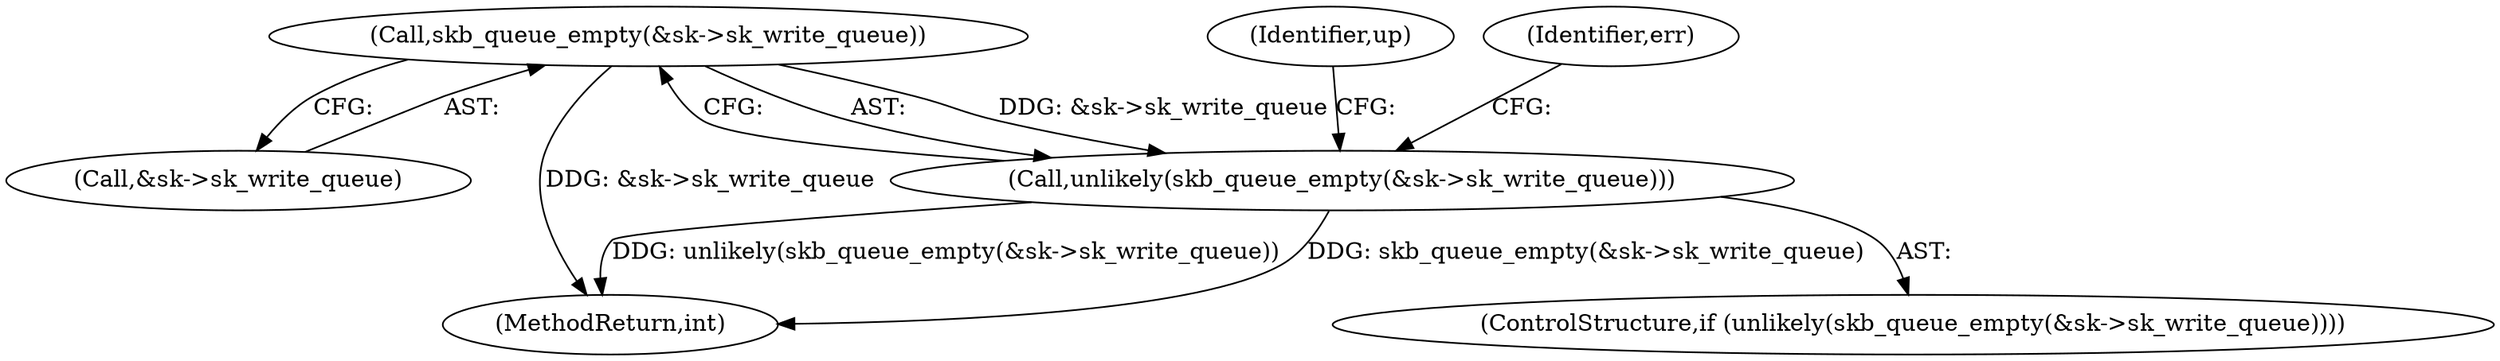 digraph "0_linux_45f6fad84cc305103b28d73482b344d7f5b76f39_18@pointer" {
"1000951" [label="(Call,skb_queue_empty(&sk->sk_write_queue))"];
"1000950" [label="(Call,unlikely(skb_queue_empty(&sk->sk_write_queue)))"];
"1000951" [label="(Call,skb_queue_empty(&sk->sk_write_queue))"];
"1000958" [label="(Identifier,up)"];
"1000952" [label="(Call,&sk->sk_write_queue)"];
"1000950" [label="(Call,unlikely(skb_queue_empty(&sk->sk_write_queue)))"];
"1000963" [label="(Identifier,err)"];
"1000949" [label="(ControlStructure,if (unlikely(skb_queue_empty(&sk->sk_write_queue))))"];
"1001043" [label="(MethodReturn,int)"];
"1000951" -> "1000950"  [label="AST: "];
"1000951" -> "1000952"  [label="CFG: "];
"1000952" -> "1000951"  [label="AST: "];
"1000950" -> "1000951"  [label="CFG: "];
"1000951" -> "1001043"  [label="DDG: &sk->sk_write_queue"];
"1000951" -> "1000950"  [label="DDG: &sk->sk_write_queue"];
"1000950" -> "1000949"  [label="AST: "];
"1000958" -> "1000950"  [label="CFG: "];
"1000963" -> "1000950"  [label="CFG: "];
"1000950" -> "1001043"  [label="DDG: unlikely(skb_queue_empty(&sk->sk_write_queue))"];
"1000950" -> "1001043"  [label="DDG: skb_queue_empty(&sk->sk_write_queue)"];
}
